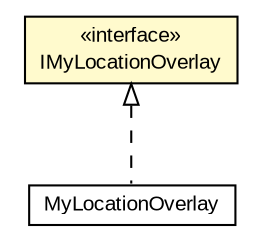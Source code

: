 #!/usr/local/bin/dot
#
# Class diagram 
# Generated by UMLGraph version R5_6-24-gf6e263 (http://www.umlgraph.org/)
#

digraph G {
	edge [fontname="arial",fontsize=10,labelfontname="arial",labelfontsize=10];
	node [fontname="arial",fontsize=10,shape=plaintext];
	nodesep=0.25;
	ranksep=0.5;
	// org.osmdroid.api.IMyLocationOverlay
	c41225 [label=<<table title="org.osmdroid.api.IMyLocationOverlay" border="0" cellborder="1" cellspacing="0" cellpadding="2" port="p" bgcolor="lemonChiffon" href="./IMyLocationOverlay.html">
		<tr><td><table border="0" cellspacing="0" cellpadding="1">
<tr><td align="center" balign="center"> &#171;interface&#187; </td></tr>
<tr><td align="center" balign="center"> IMyLocationOverlay </td></tr>
		</table></td></tr>
		</table>>, URL="./IMyLocationOverlay.html", fontname="arial", fontcolor="black", fontsize=10.0];
	// org.osmdroid.google.wrapper.MyLocationOverlay
	c41237 [label=<<table title="org.osmdroid.google.wrapper.MyLocationOverlay" border="0" cellborder="1" cellspacing="0" cellpadding="2" port="p" href="../google/wrapper/MyLocationOverlay.html">
		<tr><td><table border="0" cellspacing="0" cellpadding="1">
<tr><td align="center" balign="center"> MyLocationOverlay </td></tr>
		</table></td></tr>
		</table>>, URL="../google/wrapper/MyLocationOverlay.html", fontname="arial", fontcolor="black", fontsize=10.0];
	//org.osmdroid.google.wrapper.MyLocationOverlay implements org.osmdroid.api.IMyLocationOverlay
	c41225:p -> c41237:p [dir=back,arrowtail=empty,style=dashed];
}


